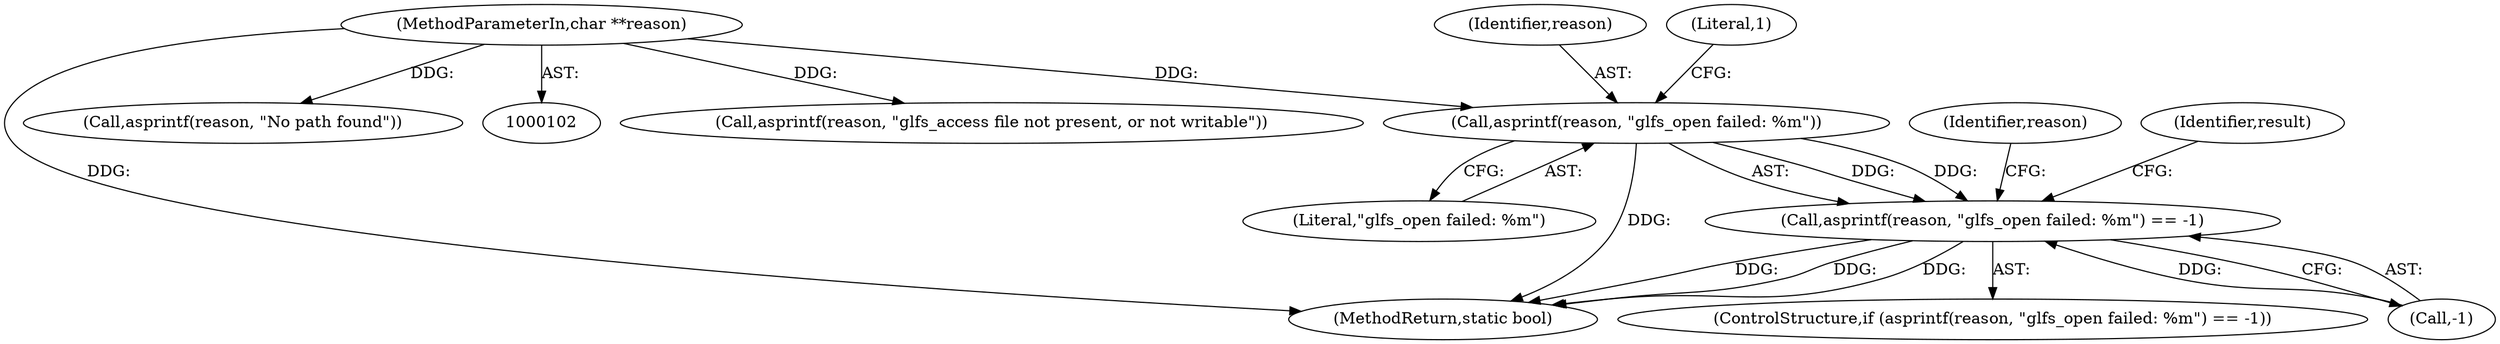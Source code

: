 digraph "1_tcmu-runner_61bd03e600d2abf309173e9186f4d465bb1b7157@API" {
"1000177" [label="(Call,asprintf(reason, \"glfs_open failed: %m\"))"];
"1000104" [label="(MethodParameterIn,char **reason)"];
"1000176" [label="(Call,asprintf(reason, \"glfs_open failed: %m\") == -1)"];
"1000205" [label="(Call,asprintf(reason, \"glfs_access file not present, or not writable\"))"];
"1000178" [label="(Identifier,reason)"];
"1000184" [label="(Identifier,reason)"];
"1000104" [label="(MethodParameterIn,char **reason)"];
"1000177" [label="(Call,asprintf(reason, \"glfs_open failed: %m\"))"];
"1000180" [label="(Call,-1)"];
"1000181" [label="(Literal,1)"];
"1000187" [label="(Identifier,result)"];
"1000179" [label="(Literal,\"glfs_open failed: %m\")"];
"1000233" [label="(MethodReturn,static bool)"];
"1000175" [label="(ControlStructure,if (asprintf(reason, \"glfs_open failed: %m\") == -1))"];
"1000176" [label="(Call,asprintf(reason, \"glfs_open failed: %m\") == -1)"];
"1000134" [label="(Call,asprintf(reason, \"No path found\"))"];
"1000177" -> "1000176"  [label="AST: "];
"1000177" -> "1000179"  [label="CFG: "];
"1000178" -> "1000177"  [label="AST: "];
"1000179" -> "1000177"  [label="AST: "];
"1000181" -> "1000177"  [label="CFG: "];
"1000177" -> "1000233"  [label="DDG: "];
"1000177" -> "1000176"  [label="DDG: "];
"1000177" -> "1000176"  [label="DDG: "];
"1000104" -> "1000177"  [label="DDG: "];
"1000104" -> "1000102"  [label="AST: "];
"1000104" -> "1000233"  [label="DDG: "];
"1000104" -> "1000134"  [label="DDG: "];
"1000104" -> "1000205"  [label="DDG: "];
"1000176" -> "1000175"  [label="AST: "];
"1000176" -> "1000180"  [label="CFG: "];
"1000180" -> "1000176"  [label="AST: "];
"1000184" -> "1000176"  [label="CFG: "];
"1000187" -> "1000176"  [label="CFG: "];
"1000176" -> "1000233"  [label="DDG: "];
"1000176" -> "1000233"  [label="DDG: "];
"1000176" -> "1000233"  [label="DDG: "];
"1000180" -> "1000176"  [label="DDG: "];
}
